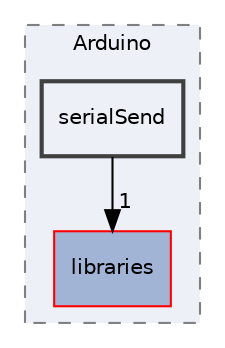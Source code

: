 digraph "src/Arduino/serialSend"
{
 // LATEX_PDF_SIZE
  edge [fontname="Helvetica",fontsize="10",labelfontname="Helvetica",labelfontsize="10"];
  node [fontname="Helvetica",fontsize="10",shape=record];
  compound=true
  subgraph clusterdir_f958e8ac58b19dadf38a4a7b4cb38a1f {
    graph [ bgcolor="#edf0f7", pencolor="grey50", style="filled,dashed,", label="Arduino", fontname="Helvetica", fontsize="10", URL="dir_f958e8ac58b19dadf38a4a7b4cb38a1f.html"]
  dir_f99f708cec72a15cd88662dbbe55aa94 [shape=box, label="libraries", style="filled,", fillcolor="#a2b4d6", color="red", URL="dir_f99f708cec72a15cd88662dbbe55aa94.html"];
  dir_6084b29b48260ee83b892a022e221cdf [shape=box, label="serialSend", style="filled,bold,", fillcolor="#edf0f7", color="grey25", URL="dir_6084b29b48260ee83b892a022e221cdf.html"];
  }
  dir_6084b29b48260ee83b892a022e221cdf->dir_f99f708cec72a15cd88662dbbe55aa94 [headlabel="1", labeldistance=1.5 headhref="dir_000009_000003.html"];
}
